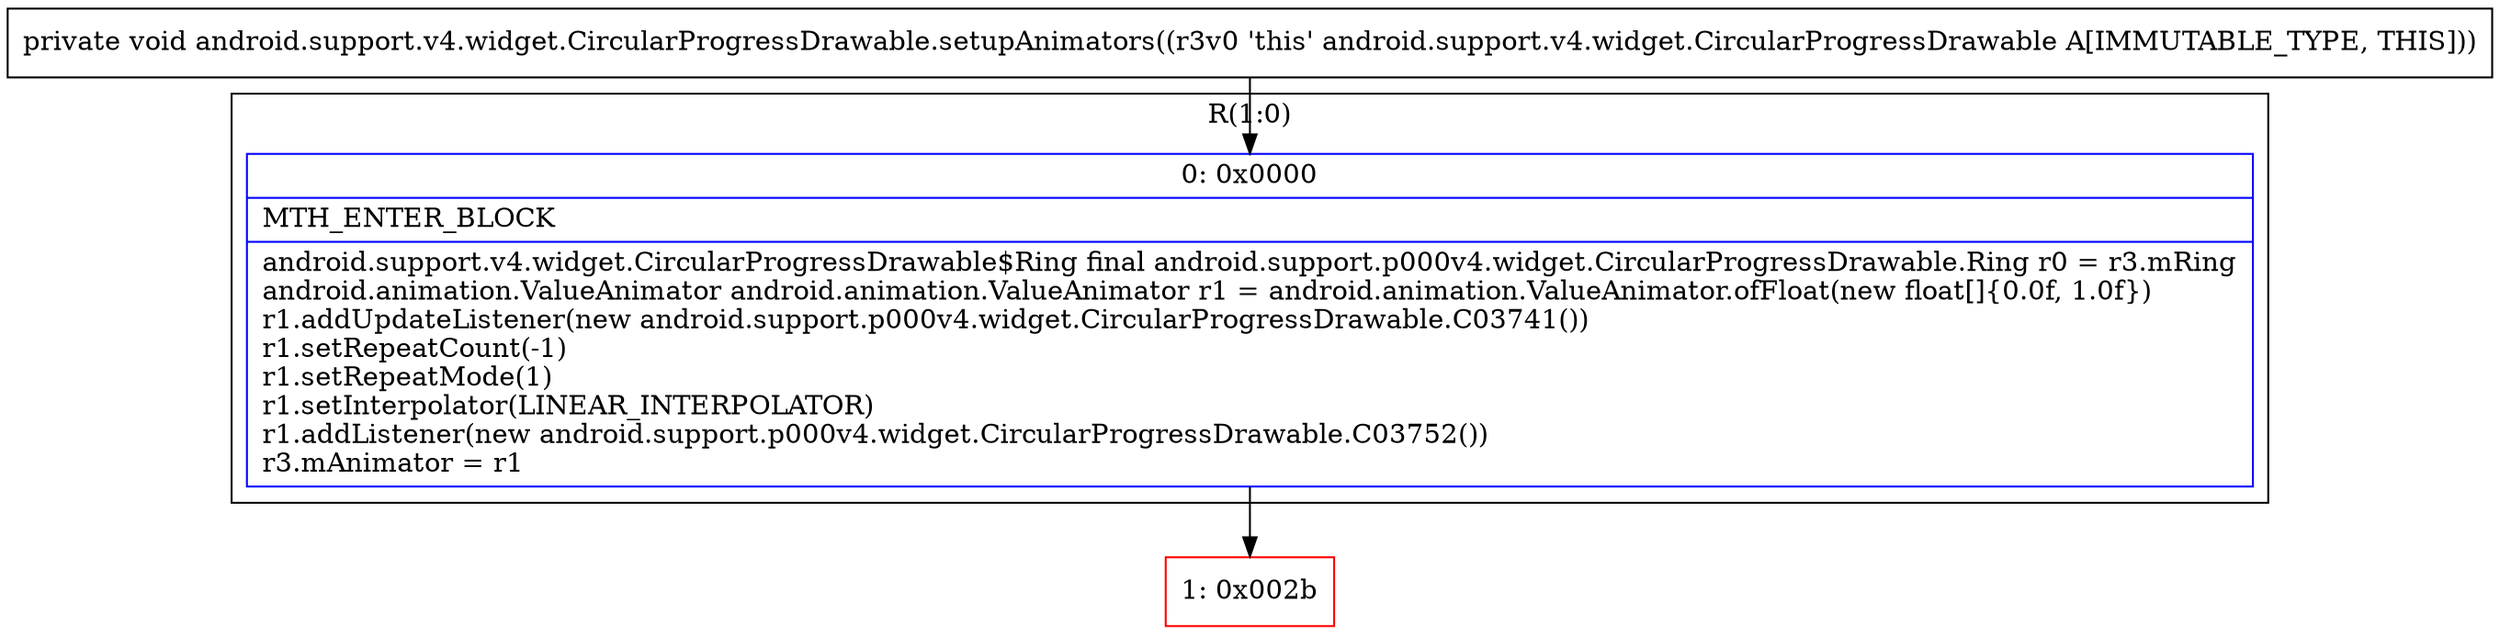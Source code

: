 digraph "CFG forandroid.support.v4.widget.CircularProgressDrawable.setupAnimators()V" {
subgraph cluster_Region_1099814046 {
label = "R(1:0)";
node [shape=record,color=blue];
Node_0 [shape=record,label="{0\:\ 0x0000|MTH_ENTER_BLOCK\l|android.support.v4.widget.CircularProgressDrawable$Ring final android.support.p000v4.widget.CircularProgressDrawable.Ring r0 = r3.mRing\landroid.animation.ValueAnimator android.animation.ValueAnimator r1 = android.animation.ValueAnimator.ofFloat(new float[]\{0.0f, 1.0f\})\lr1.addUpdateListener(new android.support.p000v4.widget.CircularProgressDrawable.C03741())\lr1.setRepeatCount(\-1)\lr1.setRepeatMode(1)\lr1.setInterpolator(LINEAR_INTERPOLATOR)\lr1.addListener(new android.support.p000v4.widget.CircularProgressDrawable.C03752())\lr3.mAnimator = r1\l}"];
}
Node_1 [shape=record,color=red,label="{1\:\ 0x002b}"];
MethodNode[shape=record,label="{private void android.support.v4.widget.CircularProgressDrawable.setupAnimators((r3v0 'this' android.support.v4.widget.CircularProgressDrawable A[IMMUTABLE_TYPE, THIS])) }"];
MethodNode -> Node_0;
Node_0 -> Node_1;
}

